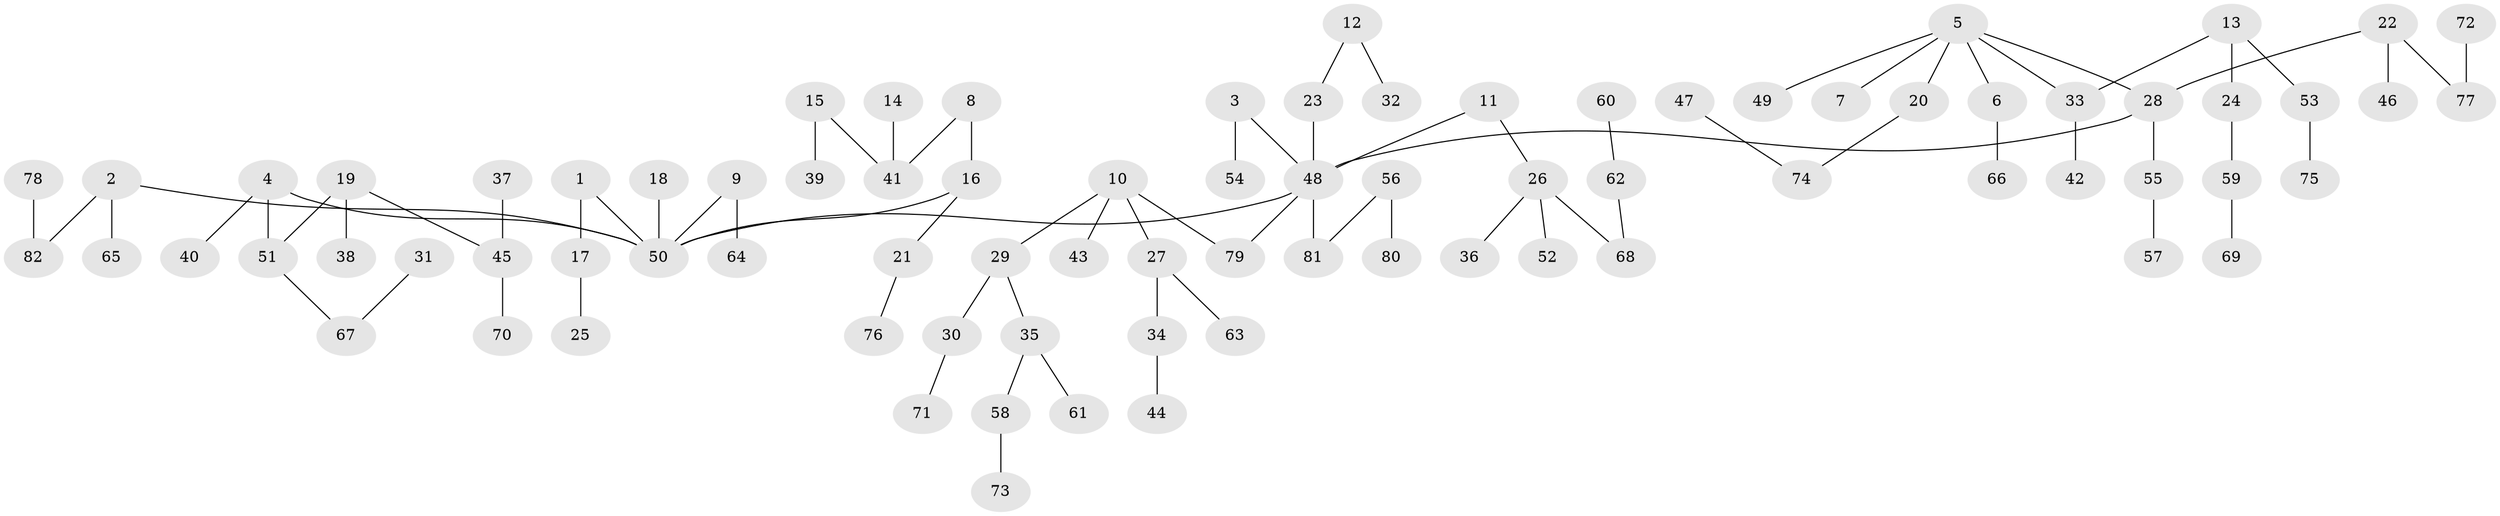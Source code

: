 // original degree distribution, {4: 0.07352941176470588, 8: 0.014705882352941176, 2: 0.22058823529411764, 3: 0.16911764705882354, 5: 0.014705882352941176, 1: 0.5, 7: 0.007352941176470588}
// Generated by graph-tools (version 1.1) at 2025/37/03/04/25 23:37:19]
// undirected, 82 vertices, 81 edges
graph export_dot {
  node [color=gray90,style=filled];
  1;
  2;
  3;
  4;
  5;
  6;
  7;
  8;
  9;
  10;
  11;
  12;
  13;
  14;
  15;
  16;
  17;
  18;
  19;
  20;
  21;
  22;
  23;
  24;
  25;
  26;
  27;
  28;
  29;
  30;
  31;
  32;
  33;
  34;
  35;
  36;
  37;
  38;
  39;
  40;
  41;
  42;
  43;
  44;
  45;
  46;
  47;
  48;
  49;
  50;
  51;
  52;
  53;
  54;
  55;
  56;
  57;
  58;
  59;
  60;
  61;
  62;
  63;
  64;
  65;
  66;
  67;
  68;
  69;
  70;
  71;
  72;
  73;
  74;
  75;
  76;
  77;
  78;
  79;
  80;
  81;
  82;
  1 -- 17 [weight=1.0];
  1 -- 50 [weight=1.0];
  2 -- 50 [weight=1.0];
  2 -- 65 [weight=1.0];
  2 -- 82 [weight=1.0];
  3 -- 48 [weight=1.0];
  3 -- 54 [weight=1.0];
  4 -- 40 [weight=1.0];
  4 -- 50 [weight=1.0];
  4 -- 51 [weight=1.0];
  5 -- 6 [weight=1.0];
  5 -- 7 [weight=1.0];
  5 -- 20 [weight=1.0];
  5 -- 28 [weight=1.0];
  5 -- 33 [weight=1.0];
  5 -- 49 [weight=1.0];
  6 -- 66 [weight=1.0];
  8 -- 16 [weight=1.0];
  8 -- 41 [weight=1.0];
  9 -- 50 [weight=1.0];
  9 -- 64 [weight=1.0];
  10 -- 27 [weight=1.0];
  10 -- 29 [weight=1.0];
  10 -- 43 [weight=1.0];
  10 -- 79 [weight=1.0];
  11 -- 26 [weight=1.0];
  11 -- 48 [weight=1.0];
  12 -- 23 [weight=1.0];
  12 -- 32 [weight=1.0];
  13 -- 24 [weight=1.0];
  13 -- 33 [weight=1.0];
  13 -- 53 [weight=1.0];
  14 -- 41 [weight=1.0];
  15 -- 39 [weight=1.0];
  15 -- 41 [weight=1.0];
  16 -- 21 [weight=1.0];
  16 -- 50 [weight=1.0];
  17 -- 25 [weight=1.0];
  18 -- 50 [weight=1.0];
  19 -- 38 [weight=1.0];
  19 -- 45 [weight=1.0];
  19 -- 51 [weight=1.0];
  20 -- 74 [weight=1.0];
  21 -- 76 [weight=1.0];
  22 -- 28 [weight=1.0];
  22 -- 46 [weight=1.0];
  22 -- 77 [weight=1.0];
  23 -- 48 [weight=1.0];
  24 -- 59 [weight=1.0];
  26 -- 36 [weight=1.0];
  26 -- 52 [weight=1.0];
  26 -- 68 [weight=1.0];
  27 -- 34 [weight=1.0];
  27 -- 63 [weight=1.0];
  28 -- 48 [weight=1.0];
  28 -- 55 [weight=1.0];
  29 -- 30 [weight=1.0];
  29 -- 35 [weight=1.0];
  30 -- 71 [weight=1.0];
  31 -- 67 [weight=1.0];
  33 -- 42 [weight=1.0];
  34 -- 44 [weight=1.0];
  35 -- 58 [weight=1.0];
  35 -- 61 [weight=1.0];
  37 -- 45 [weight=1.0];
  45 -- 70 [weight=1.0];
  47 -- 74 [weight=1.0];
  48 -- 50 [weight=1.0];
  48 -- 79 [weight=1.0];
  48 -- 81 [weight=1.0];
  51 -- 67 [weight=1.0];
  53 -- 75 [weight=1.0];
  55 -- 57 [weight=1.0];
  56 -- 80 [weight=1.0];
  56 -- 81 [weight=1.0];
  58 -- 73 [weight=1.0];
  59 -- 69 [weight=1.0];
  60 -- 62 [weight=1.0];
  62 -- 68 [weight=1.0];
  72 -- 77 [weight=1.0];
  78 -- 82 [weight=1.0];
}
